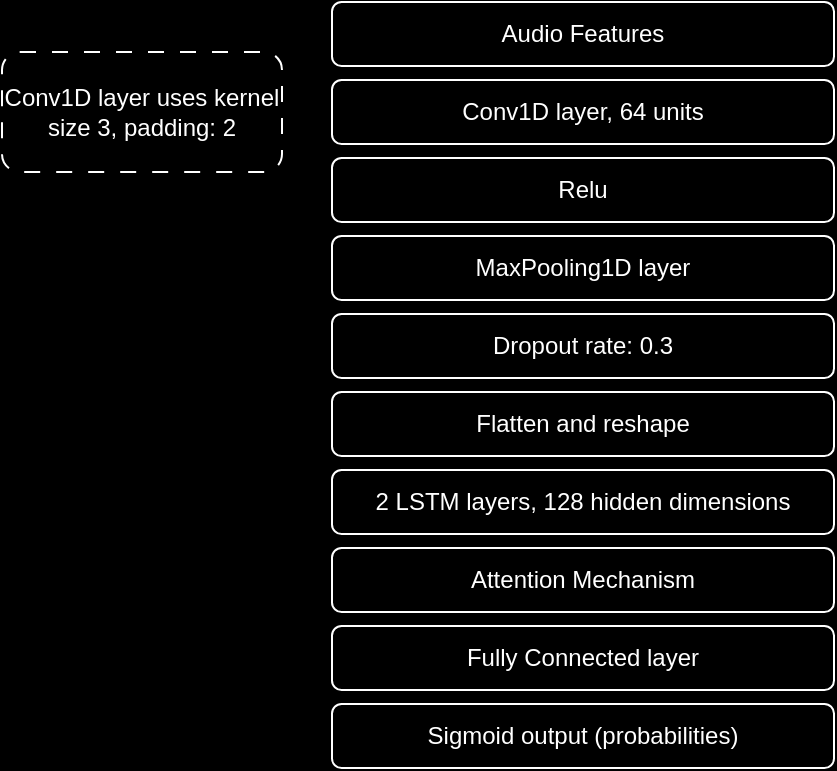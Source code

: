 <mxfile scale="1" border="0" version="24.4.4" type="device">
  <diagram name="Page-1" id="QXqGwHFfH3auWsxZncOa">
    <mxGraphModel dx="1434" dy="738" grid="0" gridSize="10" guides="1" tooltips="1" connect="1" arrows="1" fold="1" page="1" pageScale="1" pageWidth="850" pageHeight="1100" background="#000000" math="0" shadow="0">
      <root>
        <mxCell id="0" />
        <mxCell id="1" parent="0" />
        <mxCell id="xhwe6njlOiKxCF8ikGd7-24" value="&lt;font color=&quot;#ffffff&quot;&gt;Audio Features&lt;/font&gt;" style="rounded=1;whiteSpace=wrap;html=1;fillColor=#000000;strokeColor=#FFFFFF;" parent="1" vertex="1">
          <mxGeometry x="300" y="68" width="251" height="32" as="geometry" />
        </mxCell>
        <mxCell id="xhwe6njlOiKxCF8ikGd7-25" value="&lt;font color=&quot;#ffffff&quot;&gt;Conv1D layer, 64 units&lt;/font&gt;" style="rounded=1;whiteSpace=wrap;html=1;fillColor=#000000;strokeColor=#FFFFFF;" parent="1" vertex="1">
          <mxGeometry x="300" y="107" width="251" height="32" as="geometry" />
        </mxCell>
        <mxCell id="xhwe6njlOiKxCF8ikGd7-26" value="&lt;font color=&quot;#ffffff&quot;&gt;Relu&lt;/font&gt;" style="rounded=1;whiteSpace=wrap;html=1;fillColor=#000000;strokeColor=#FFFFFF;" parent="1" vertex="1">
          <mxGeometry x="300" y="146" width="251" height="32" as="geometry" />
        </mxCell>
        <mxCell id="xhwe6njlOiKxCF8ikGd7-27" value="&lt;font color=&quot;#ffffff&quot;&gt;MaxPooling1D layer&lt;/font&gt;" style="rounded=1;whiteSpace=wrap;html=1;fillColor=#000000;strokeColor=#FFFFFF;" parent="1" vertex="1">
          <mxGeometry x="300" y="185" width="251" height="32" as="geometry" />
        </mxCell>
        <mxCell id="xhwe6njlOiKxCF8ikGd7-28" value="&lt;font color=&quot;#ffffff&quot;&gt;Dropout rate: 0.3&lt;/font&gt;" style="rounded=1;whiteSpace=wrap;html=1;fillColor=#000000;strokeColor=#FFFFFF;" parent="1" vertex="1">
          <mxGeometry x="300" y="224" width="251" height="32" as="geometry" />
        </mxCell>
        <mxCell id="xhwe6njlOiKxCF8ikGd7-29" value="&lt;font color=&quot;#ffffff&quot;&gt;Flatten and reshape&lt;/font&gt;" style="rounded=1;whiteSpace=wrap;html=1;fillColor=#000000;strokeColor=#FFFFFF;" parent="1" vertex="1">
          <mxGeometry x="300" y="263" width="251" height="32" as="geometry" />
        </mxCell>
        <mxCell id="xhwe6njlOiKxCF8ikGd7-30" value="&lt;font color=&quot;#ffffff&quot;&gt;2 LSTM layers, 128 hidden dimensions&lt;/font&gt;" style="rounded=1;whiteSpace=wrap;html=1;fillColor=#000000;strokeColor=#FFFFFF;" parent="1" vertex="1">
          <mxGeometry x="300" y="302" width="251" height="32" as="geometry" />
        </mxCell>
        <mxCell id="xhwe6njlOiKxCF8ikGd7-31" value="&lt;font color=&quot;#ffffff&quot;&gt;Attention Mechanism&lt;/font&gt;" style="rounded=1;whiteSpace=wrap;html=1;fillColor=#000000;strokeColor=#FFFFFF;" parent="1" vertex="1">
          <mxGeometry x="300" y="341" width="251" height="32" as="geometry" />
        </mxCell>
        <mxCell id="xhwe6njlOiKxCF8ikGd7-32" value="&lt;font color=&quot;#ffffff&quot;&gt;Fully Connected layer&lt;/font&gt;" style="rounded=1;whiteSpace=wrap;html=1;fillColor=#000000;strokeColor=#FFFFFF;" parent="1" vertex="1">
          <mxGeometry x="300" y="380" width="251" height="32" as="geometry" />
        </mxCell>
        <mxCell id="xhwe6njlOiKxCF8ikGd7-33" value="&lt;font color=&quot;#ffffff&quot;&gt;Sigmoid output (probabilities)&lt;/font&gt;" style="rounded=1;whiteSpace=wrap;html=1;fillColor=#000000;strokeColor=#FFFFFF;" parent="1" vertex="1">
          <mxGeometry x="300" y="419" width="251" height="32" as="geometry" />
        </mxCell>
        <mxCell id="xhwe6njlOiKxCF8ikGd7-34" value="&lt;font color=&quot;#ffffff&quot;&gt;Conv1D layer uses kernel size 3, padding: 2&lt;/font&gt;" style="rounded=1;whiteSpace=wrap;html=1;fillColor=#000000;strokeColor=#FFFFFF;dashed=1;dashPattern=8 8;" parent="1" vertex="1">
          <mxGeometry x="135" y="93" width="140" height="60" as="geometry" />
        </mxCell>
      </root>
    </mxGraphModel>
  </diagram>
</mxfile>
